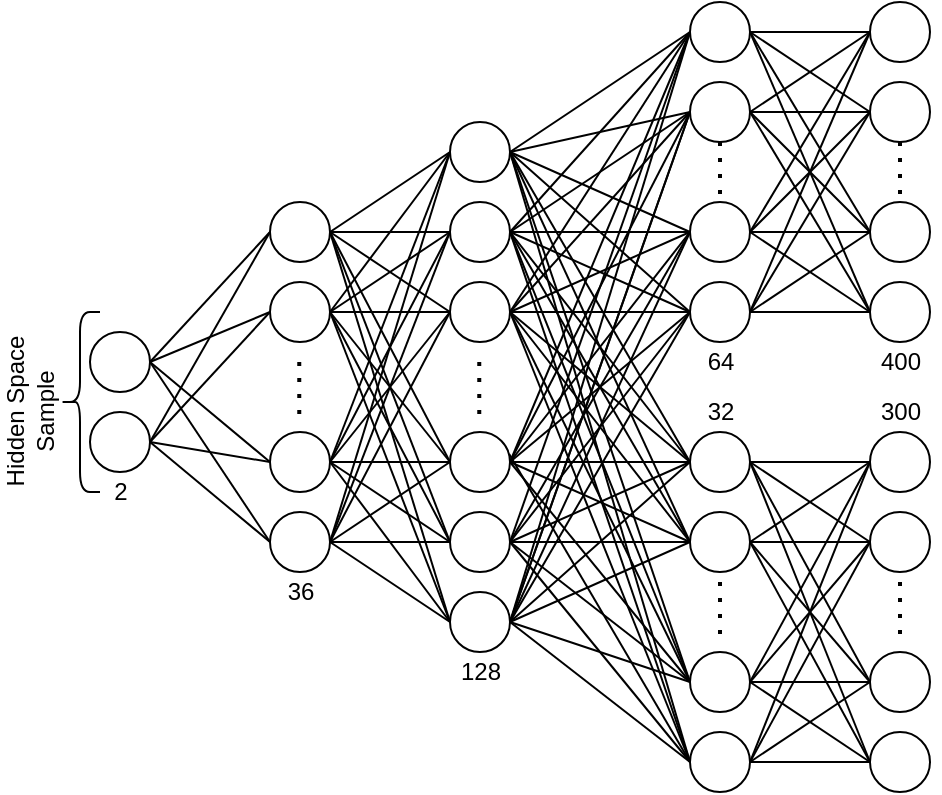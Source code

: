 <mxfile version="17.4.6" type="device"><diagram id="IT5cxqpzOePFAuqnnDEL" name="Page-1"><mxGraphModel dx="903" dy="466" grid="1" gridSize="10" guides="1" tooltips="1" connect="1" arrows="1" fold="1" page="1" pageScale="1" pageWidth="850" pageHeight="1100" math="0" shadow="0"><root><mxCell id="0"/><mxCell id="1" parent="0"/><mxCell id="Af3gQyIuEF3kAwxrog7w-8" value="" style="group;rotation=-180;" parent="1" vertex="1" connectable="0"><mxGeometry x="330" y="140" width="30" height="110" as="geometry"/></mxCell><mxCell id="Af3gQyIuEF3kAwxrog7w-4" value="" style="ellipse;whiteSpace=wrap;html=1;aspect=fixed;rotation=-180;" parent="Af3gQyIuEF3kAwxrog7w-8" vertex="1"><mxGeometry y="80" width="30" height="30" as="geometry"/></mxCell><mxCell id="Af3gQyIuEF3kAwxrog7w-5" value="" style="ellipse;whiteSpace=wrap;html=1;aspect=fixed;rotation=-180;" parent="Af3gQyIuEF3kAwxrog7w-8" vertex="1"><mxGeometry y="40" width="30" height="30" as="geometry"/></mxCell><mxCell id="Af3gQyIuEF3kAwxrog7w-6" value="" style="ellipse;whiteSpace=wrap;html=1;aspect=fixed;rotation=-180;" parent="Af3gQyIuEF3kAwxrog7w-8" vertex="1"><mxGeometry width="30" height="30" as="geometry"/></mxCell><mxCell id="Af3gQyIuEF3kAwxrog7w-9" value="" style="group;rotation=-180;" parent="1" vertex="1" connectable="0"><mxGeometry x="330" y="295" width="30" height="110" as="geometry"/></mxCell><mxCell id="Af3gQyIuEF3kAwxrog7w-1" value="" style="ellipse;whiteSpace=wrap;html=1;aspect=fixed;rotation=-180;" parent="Af3gQyIuEF3kAwxrog7w-9" vertex="1"><mxGeometry y="80" width="30" height="30" as="geometry"/></mxCell><mxCell id="Af3gQyIuEF3kAwxrog7w-2" value="" style="ellipse;whiteSpace=wrap;html=1;aspect=fixed;rotation=-180;" parent="Af3gQyIuEF3kAwxrog7w-9" vertex="1"><mxGeometry y="40" width="30" height="30" as="geometry"/></mxCell><mxCell id="Af3gQyIuEF3kAwxrog7w-3" value="" style="ellipse;whiteSpace=wrap;html=1;aspect=fixed;rotation=-180;" parent="Af3gQyIuEF3kAwxrog7w-9" vertex="1"><mxGeometry width="30" height="30" as="geometry"/></mxCell><mxCell id="Af3gQyIuEF3kAwxrog7w-10" value="" style="endArrow=none;dashed=1;html=1;dashPattern=1 3;strokeWidth=2;rounded=0;" parent="1" edge="1"><mxGeometry width="50" height="50" relative="1" as="geometry"><mxPoint x="344.63" y="260" as="sourcePoint"/><mxPoint x="344.63" y="290" as="targetPoint"/></mxGeometry></mxCell><mxCell id="Af3gQyIuEF3kAwxrog7w-144" style="edgeStyle=none;orthogonalLoop=1;jettySize=auto;html=1;exitX=1;exitY=0.5;exitDx=0;exitDy=0;entryX=0;entryY=0.5;entryDx=0;entryDy=0;endArrow=none;endFill=0;strokeColor=default;" parent="1" source="Af3gQyIuEF3kAwxrog7w-31" target="Af3gQyIuEF3kAwxrog7w-4" edge="1"><mxGeometry relative="1" as="geometry"/></mxCell><mxCell id="Af3gQyIuEF3kAwxrog7w-156" style="edgeStyle=none;orthogonalLoop=1;jettySize=auto;html=1;exitX=1;exitY=0.5;exitDx=0;exitDy=0;entryX=0;entryY=0.5;entryDx=0;entryDy=0;endArrow=none;endFill=0;strokeColor=default;" parent="1" source="Af3gQyIuEF3kAwxrog7w-31" target="Af3gQyIuEF3kAwxrog7w-5" edge="1"><mxGeometry relative="1" as="geometry"/></mxCell><mxCell id="Af3gQyIuEF3kAwxrog7w-157" style="edgeStyle=none;orthogonalLoop=1;jettySize=auto;html=1;exitX=1;exitY=0.5;exitDx=0;exitDy=0;entryX=0;entryY=0.5;entryDx=0;entryDy=0;endArrow=none;endFill=0;strokeColor=default;" parent="1" source="Af3gQyIuEF3kAwxrog7w-31" target="Af3gQyIuEF3kAwxrog7w-6" edge="1"><mxGeometry relative="1" as="geometry"/></mxCell><mxCell id="Af3gQyIuEF3kAwxrog7w-158" style="edgeStyle=none;orthogonalLoop=1;jettySize=auto;html=1;exitX=1;exitY=0.5;exitDx=0;exitDy=0;entryX=0;entryY=0.5;entryDx=0;entryDy=0;endArrow=none;endFill=0;strokeColor=default;" parent="1" source="Af3gQyIuEF3kAwxrog7w-31" target="Af3gQyIuEF3kAwxrog7w-3" edge="1"><mxGeometry relative="1" as="geometry"/></mxCell><mxCell id="Af3gQyIuEF3kAwxrog7w-159" style="edgeStyle=none;orthogonalLoop=1;jettySize=auto;html=1;exitX=1;exitY=0.5;exitDx=0;exitDy=0;entryX=0;entryY=0.5;entryDx=0;entryDy=0;endArrow=none;endFill=0;strokeColor=default;" parent="1" source="Af3gQyIuEF3kAwxrog7w-31" target="Af3gQyIuEF3kAwxrog7w-2" edge="1"><mxGeometry relative="1" as="geometry"/></mxCell><mxCell id="Af3gQyIuEF3kAwxrog7w-160" style="edgeStyle=none;orthogonalLoop=1;jettySize=auto;html=1;exitX=1;exitY=0.5;exitDx=0;exitDy=0;entryX=0;entryY=0.5;entryDx=0;entryDy=0;endArrow=none;endFill=0;strokeColor=default;" parent="1" source="Af3gQyIuEF3kAwxrog7w-31" target="Af3gQyIuEF3kAwxrog7w-1" edge="1"><mxGeometry relative="1" as="geometry"/></mxCell><mxCell id="Af3gQyIuEF3kAwxrog7w-31" value="" style="ellipse;whiteSpace=wrap;html=1;aspect=fixed;rotation=-180;" parent="1" vertex="1"><mxGeometry x="450" y="335" width="30" height="30" as="geometry"/></mxCell><mxCell id="Af3gQyIuEF3kAwxrog7w-136" style="edgeStyle=none;orthogonalLoop=1;jettySize=auto;html=1;exitX=1;exitY=0.5;exitDx=0;exitDy=0;entryX=0;entryY=0.5;entryDx=0;entryDy=0;endArrow=none;endFill=0;strokeColor=default;" parent="1" source="Af3gQyIuEF3kAwxrog7w-32" target="Af3gQyIuEF3kAwxrog7w-6" edge="1"><mxGeometry relative="1" as="geometry"/></mxCell><mxCell id="Af3gQyIuEF3kAwxrog7w-137" style="edgeStyle=none;orthogonalLoop=1;jettySize=auto;html=1;exitX=1;exitY=0.5;exitDx=0;exitDy=0;entryX=0;entryY=0.5;entryDx=0;entryDy=0;endArrow=none;endFill=0;strokeColor=default;" parent="1" source="Af3gQyIuEF3kAwxrog7w-32" target="Af3gQyIuEF3kAwxrog7w-5" edge="1"><mxGeometry relative="1" as="geometry"/></mxCell><mxCell id="Af3gQyIuEF3kAwxrog7w-138" style="edgeStyle=none;orthogonalLoop=1;jettySize=auto;html=1;exitX=1;exitY=0.5;exitDx=0;exitDy=0;entryX=0;entryY=0.5;entryDx=0;entryDy=0;endArrow=none;endFill=0;strokeColor=default;" parent="1" source="Af3gQyIuEF3kAwxrog7w-32" target="Af3gQyIuEF3kAwxrog7w-4" edge="1"><mxGeometry relative="1" as="geometry"/></mxCell><mxCell id="Af3gQyIuEF3kAwxrog7w-139" style="edgeStyle=none;orthogonalLoop=1;jettySize=auto;html=1;exitX=1;exitY=0.5;exitDx=0;exitDy=0;entryX=0;entryY=0.5;entryDx=0;entryDy=0;endArrow=none;endFill=0;strokeColor=default;" parent="1" source="Af3gQyIuEF3kAwxrog7w-32" target="Af3gQyIuEF3kAwxrog7w-3" edge="1"><mxGeometry relative="1" as="geometry"/></mxCell><mxCell id="Af3gQyIuEF3kAwxrog7w-140" style="edgeStyle=none;orthogonalLoop=1;jettySize=auto;html=1;exitX=1;exitY=0.5;exitDx=0;exitDy=0;entryX=0;entryY=0.5;entryDx=0;entryDy=0;endArrow=none;endFill=0;strokeColor=default;" parent="1" source="Af3gQyIuEF3kAwxrog7w-32" target="Af3gQyIuEF3kAwxrog7w-2" edge="1"><mxGeometry relative="1" as="geometry"/></mxCell><mxCell id="Af3gQyIuEF3kAwxrog7w-141" style="edgeStyle=none;orthogonalLoop=1;jettySize=auto;html=1;exitX=1;exitY=0.5;exitDx=0;exitDy=0;entryX=0;entryY=0.5;entryDx=0;entryDy=0;endArrow=none;endFill=0;strokeColor=default;" parent="1" source="Af3gQyIuEF3kAwxrog7w-32" target="Af3gQyIuEF3kAwxrog7w-1" edge="1"><mxGeometry relative="1" as="geometry"/></mxCell><mxCell id="Af3gQyIuEF3kAwxrog7w-32" value="" style="ellipse;whiteSpace=wrap;html=1;aspect=fixed;rotation=-180;" parent="1" vertex="1"><mxGeometry x="450" y="295" width="30" height="30" as="geometry"/></mxCell><mxCell id="Af3gQyIuEF3kAwxrog7w-142" style="edgeStyle=none;orthogonalLoop=1;jettySize=auto;html=1;exitX=1;exitY=0.5;exitDx=0;exitDy=0;entryX=0;entryY=0.5;entryDx=0;entryDy=0;endArrow=none;endFill=0;strokeColor=default;" parent="1" source="Af3gQyIuEF3kAwxrog7w-33" target="Af3gQyIuEF3kAwxrog7w-6" edge="1"><mxGeometry relative="1" as="geometry"/></mxCell><mxCell id="Af3gQyIuEF3kAwxrog7w-145" style="edgeStyle=none;orthogonalLoop=1;jettySize=auto;html=1;exitX=1;exitY=0.5;exitDx=0;exitDy=0;endArrow=none;endFill=0;strokeColor=default;entryX=0.014;entryY=0.633;entryDx=0;entryDy=0;entryPerimeter=0;" parent="1" source="Af3gQyIuEF3kAwxrog7w-33" target="Af3gQyIuEF3kAwxrog7w-3" edge="1"><mxGeometry relative="1" as="geometry"><mxPoint x="400" y="330" as="targetPoint"/></mxGeometry></mxCell><mxCell id="Af3gQyIuEF3kAwxrog7w-146" style="edgeStyle=none;orthogonalLoop=1;jettySize=auto;html=1;exitX=1;exitY=0.5;exitDx=0;exitDy=0;entryX=0;entryY=0.5;entryDx=0;entryDy=0;endArrow=none;endFill=0;strokeColor=default;" parent="1" source="Af3gQyIuEF3kAwxrog7w-33" target="Af3gQyIuEF3kAwxrog7w-2" edge="1"><mxGeometry relative="1" as="geometry"/></mxCell><mxCell id="Af3gQyIuEF3kAwxrog7w-147" style="edgeStyle=none;orthogonalLoop=1;jettySize=auto;html=1;exitX=1;exitY=0.5;exitDx=0;exitDy=0;entryX=0;entryY=0.5;entryDx=0;entryDy=0;endArrow=none;endFill=0;strokeColor=default;" parent="1" source="Af3gQyIuEF3kAwxrog7w-33" target="Af3gQyIuEF3kAwxrog7w-1" edge="1"><mxGeometry relative="1" as="geometry"/></mxCell><mxCell id="Af3gQyIuEF3kAwxrog7w-148" style="edgeStyle=none;orthogonalLoop=1;jettySize=auto;html=1;exitX=1;exitY=0.5;exitDx=0;exitDy=0;entryX=0;entryY=0.5;entryDx=0;entryDy=0;endArrow=none;endFill=0;strokeColor=default;" parent="1" source="Af3gQyIuEF3kAwxrog7w-33" target="Af3gQyIuEF3kAwxrog7w-4" edge="1"><mxGeometry relative="1" as="geometry"/></mxCell><mxCell id="Af3gQyIuEF3kAwxrog7w-149" style="edgeStyle=none;orthogonalLoop=1;jettySize=auto;html=1;exitX=1;exitY=0.5;exitDx=0;exitDy=0;entryX=0;entryY=0.5;entryDx=0;entryDy=0;endArrow=none;endFill=0;strokeColor=default;" parent="1" source="Af3gQyIuEF3kAwxrog7w-33" target="Af3gQyIuEF3kAwxrog7w-5" edge="1"><mxGeometry relative="1" as="geometry"/></mxCell><mxCell id="Af3gQyIuEF3kAwxrog7w-33" value="" style="ellipse;whiteSpace=wrap;html=1;aspect=fixed;rotation=-180;" parent="1" vertex="1"><mxGeometry x="450" y="445" width="30" height="30" as="geometry"/></mxCell><mxCell id="Af3gQyIuEF3kAwxrog7w-143" style="edgeStyle=none;orthogonalLoop=1;jettySize=auto;html=1;exitX=1;exitY=0.5;exitDx=0;exitDy=0;entryX=0;entryY=0.5;entryDx=0;entryDy=0;endArrow=none;endFill=0;strokeColor=default;" parent="1" source="Af3gQyIuEF3kAwxrog7w-34" target="Af3gQyIuEF3kAwxrog7w-5" edge="1"><mxGeometry relative="1" as="geometry"/></mxCell><mxCell id="Af3gQyIuEF3kAwxrog7w-150" style="edgeStyle=none;orthogonalLoop=1;jettySize=auto;html=1;exitX=1;exitY=0.5;exitDx=0;exitDy=0;entryX=0;entryY=0.5;entryDx=0;entryDy=0;endArrow=none;endFill=0;strokeColor=default;" parent="1" source="Af3gQyIuEF3kAwxrog7w-34" target="Af3gQyIuEF3kAwxrog7w-6" edge="1"><mxGeometry relative="1" as="geometry"/></mxCell><mxCell id="Af3gQyIuEF3kAwxrog7w-152" style="edgeStyle=none;orthogonalLoop=1;jettySize=auto;html=1;exitX=1;exitY=0.5;exitDx=0;exitDy=0;entryX=0;entryY=0.5;entryDx=0;entryDy=0;endArrow=none;endFill=0;strokeColor=default;" parent="1" source="Af3gQyIuEF3kAwxrog7w-34" target="Af3gQyIuEF3kAwxrog7w-4" edge="1"><mxGeometry relative="1" as="geometry"/></mxCell><mxCell id="Af3gQyIuEF3kAwxrog7w-153" style="edgeStyle=none;orthogonalLoop=1;jettySize=auto;html=1;exitX=1;exitY=0.5;exitDx=0;exitDy=0;entryX=0;entryY=0.5;entryDx=0;entryDy=0;endArrow=none;endFill=0;strokeColor=default;" parent="1" source="Af3gQyIuEF3kAwxrog7w-34" target="Af3gQyIuEF3kAwxrog7w-1" edge="1"><mxGeometry relative="1" as="geometry"/></mxCell><mxCell id="Af3gQyIuEF3kAwxrog7w-154" style="edgeStyle=none;orthogonalLoop=1;jettySize=auto;html=1;exitX=1;exitY=0.5;exitDx=0;exitDy=0;entryX=0;entryY=0.5;entryDx=0;entryDy=0;endArrow=none;endFill=0;strokeColor=default;" parent="1" source="Af3gQyIuEF3kAwxrog7w-34" target="Af3gQyIuEF3kAwxrog7w-2" edge="1"><mxGeometry relative="1" as="geometry"/></mxCell><mxCell id="Af3gQyIuEF3kAwxrog7w-155" style="edgeStyle=none;orthogonalLoop=1;jettySize=auto;html=1;exitX=1;exitY=0.5;exitDx=0;exitDy=0;entryX=0;entryY=0.5;entryDx=0;entryDy=0;endArrow=none;endFill=0;strokeColor=default;" parent="1" source="Af3gQyIuEF3kAwxrog7w-34" target="Af3gQyIuEF3kAwxrog7w-3" edge="1"><mxGeometry relative="1" as="geometry"/></mxCell><mxCell id="Af3gQyIuEF3kAwxrog7w-34" value="" style="ellipse;whiteSpace=wrap;html=1;aspect=fixed;rotation=-180;" parent="1" vertex="1"><mxGeometry x="450" y="405" width="30" height="30" as="geometry"/></mxCell><mxCell id="Af3gQyIuEF3kAwxrog7w-72" style="edgeStyle=none;orthogonalLoop=1;jettySize=auto;html=1;exitX=1;exitY=0.5;exitDx=0;exitDy=0;entryX=0;entryY=0.5;entryDx=0;entryDy=0;endArrow=none;endFill=0;strokeColor=default;" parent="1" source="Af3gQyIuEF3kAwxrog7w-41" target="Af3gQyIuEF3kAwxrog7w-33" edge="1"><mxGeometry relative="1" as="geometry"/></mxCell><mxCell id="Af3gQyIuEF3kAwxrog7w-73" style="edgeStyle=none;orthogonalLoop=1;jettySize=auto;html=1;exitX=1;exitY=0.5;exitDx=0;exitDy=0;entryX=0;entryY=0.5;entryDx=0;entryDy=0;endArrow=none;endFill=0;strokeColor=default;" parent="1" source="Af3gQyIuEF3kAwxrog7w-41" target="Af3gQyIuEF3kAwxrog7w-34" edge="1"><mxGeometry relative="1" as="geometry"/></mxCell><mxCell id="Af3gQyIuEF3kAwxrog7w-74" style="edgeStyle=none;orthogonalLoop=1;jettySize=auto;html=1;exitX=1;exitY=0.5;exitDx=0;exitDy=0;entryX=0;entryY=0.5;entryDx=0;entryDy=0;endArrow=none;endFill=0;strokeColor=default;" parent="1" source="Af3gQyIuEF3kAwxrog7w-41" target="Af3gQyIuEF3kAwxrog7w-31" edge="1"><mxGeometry relative="1" as="geometry"/></mxCell><mxCell id="Af3gQyIuEF3kAwxrog7w-76" style="edgeStyle=none;orthogonalLoop=1;jettySize=auto;html=1;exitX=1;exitY=0.5;exitDx=0;exitDy=0;entryX=0;entryY=0.5;entryDx=0;entryDy=0;endArrow=none;endFill=0;strokeColor=default;" parent="1" source="Af3gQyIuEF3kAwxrog7w-41" target="Af3gQyIuEF3kAwxrog7w-32" edge="1"><mxGeometry relative="1" as="geometry"/></mxCell><mxCell id="Af3gQyIuEF3kAwxrog7w-41" value="" style="ellipse;whiteSpace=wrap;html=1;aspect=fixed;rotation=-180;" parent="1" vertex="1"><mxGeometry x="540" y="335" width="30" height="30" as="geometry"/></mxCell><mxCell id="Af3gQyIuEF3kAwxrog7w-77" style="edgeStyle=none;orthogonalLoop=1;jettySize=auto;html=1;exitX=1;exitY=0.5;exitDx=0;exitDy=0;endArrow=none;endFill=0;strokeColor=default;" parent="1" source="Af3gQyIuEF3kAwxrog7w-42" target="Af3gQyIuEF3kAwxrog7w-32" edge="1"><mxGeometry relative="1" as="geometry"/></mxCell><mxCell id="Af3gQyIuEF3kAwxrog7w-78" style="edgeStyle=none;orthogonalLoop=1;jettySize=auto;html=1;exitX=1;exitY=0.5;exitDx=0;exitDy=0;entryX=0;entryY=0.5;entryDx=0;entryDy=0;endArrow=none;endFill=0;strokeColor=default;" parent="1" source="Af3gQyIuEF3kAwxrog7w-42" target="Af3gQyIuEF3kAwxrog7w-31" edge="1"><mxGeometry relative="1" as="geometry"/></mxCell><mxCell id="Af3gQyIuEF3kAwxrog7w-79" style="edgeStyle=none;orthogonalLoop=1;jettySize=auto;html=1;exitX=1;exitY=0.5;exitDx=0;exitDy=0;entryX=0;entryY=0.5;entryDx=0;entryDy=0;endArrow=none;endFill=0;strokeColor=default;" parent="1" source="Af3gQyIuEF3kAwxrog7w-42" target="Af3gQyIuEF3kAwxrog7w-34" edge="1"><mxGeometry relative="1" as="geometry"/></mxCell><mxCell id="Af3gQyIuEF3kAwxrog7w-80" style="edgeStyle=none;orthogonalLoop=1;jettySize=auto;html=1;exitX=1;exitY=0.5;exitDx=0;exitDy=0;entryX=0;entryY=0.5;entryDx=0;entryDy=0;endArrow=none;endFill=0;strokeColor=default;" parent="1" source="Af3gQyIuEF3kAwxrog7w-42" target="Af3gQyIuEF3kAwxrog7w-33" edge="1"><mxGeometry relative="1" as="geometry"/></mxCell><mxCell id="Af3gQyIuEF3kAwxrog7w-42" value="" style="ellipse;whiteSpace=wrap;html=1;aspect=fixed;rotation=-180;" parent="1" vertex="1"><mxGeometry x="540" y="295" width="30" height="30" as="geometry"/></mxCell><mxCell id="Af3gQyIuEF3kAwxrog7w-43" value="" style="ellipse;whiteSpace=wrap;html=1;aspect=fixed;rotation=-180;" parent="1" vertex="1"><mxGeometry x="540" y="445" width="30" height="30" as="geometry"/></mxCell><mxCell id="Af3gQyIuEF3kAwxrog7w-68" style="orthogonalLoop=1;jettySize=auto;html=1;exitX=1;exitY=0.5;exitDx=0;exitDy=0;entryX=0;entryY=0.5;entryDx=0;entryDy=0;strokeColor=default;endArrow=none;endFill=0;" parent="1" source="Af3gQyIuEF3kAwxrog7w-44" target="Af3gQyIuEF3kAwxrog7w-31" edge="1"><mxGeometry relative="1" as="geometry"/></mxCell><mxCell id="Af3gQyIuEF3kAwxrog7w-69" style="edgeStyle=none;orthogonalLoop=1;jettySize=auto;html=1;exitX=1;exitY=0.5;exitDx=0;exitDy=0;entryX=0;entryY=0.5;entryDx=0;entryDy=0;endArrow=none;endFill=0;strokeColor=default;" parent="1" source="Af3gQyIuEF3kAwxrog7w-44" target="Af3gQyIuEF3kAwxrog7w-33" edge="1"><mxGeometry relative="1" as="geometry"/></mxCell><mxCell id="Af3gQyIuEF3kAwxrog7w-70" style="edgeStyle=none;orthogonalLoop=1;jettySize=auto;html=1;exitX=1;exitY=0.5;exitDx=0;exitDy=0;entryX=0;entryY=0.5;entryDx=0;entryDy=0;endArrow=none;endFill=0;strokeColor=default;" parent="1" source="Af3gQyIuEF3kAwxrog7w-44" target="Af3gQyIuEF3kAwxrog7w-34" edge="1"><mxGeometry relative="1" as="geometry"/></mxCell><mxCell id="Af3gQyIuEF3kAwxrog7w-71" style="edgeStyle=none;orthogonalLoop=1;jettySize=auto;html=1;exitX=1;exitY=0.5;exitDx=0;exitDy=0;entryX=0;entryY=0.5;entryDx=0;entryDy=0;endArrow=none;endFill=0;strokeColor=default;" parent="1" source="Af3gQyIuEF3kAwxrog7w-44" target="Af3gQyIuEF3kAwxrog7w-32" edge="1"><mxGeometry relative="1" as="geometry"/></mxCell><mxCell id="Af3gQyIuEF3kAwxrog7w-44" value="" style="ellipse;whiteSpace=wrap;html=1;aspect=fixed;rotation=-180;" parent="1" vertex="1"><mxGeometry x="540" y="405" width="30" height="30" as="geometry"/></mxCell><mxCell id="Af3gQyIuEF3kAwxrog7w-45" value="" style="endArrow=none;dashed=1;html=1;dashPattern=1 3;strokeWidth=2;rounded=0;" parent="1" edge="1"><mxGeometry width="50" height="50" relative="1" as="geometry"><mxPoint x="465" y="370" as="sourcePoint"/><mxPoint x="465" y="400" as="targetPoint"/></mxGeometry></mxCell><mxCell id="Af3gQyIuEF3kAwxrog7w-51" value="" style="ellipse;whiteSpace=wrap;html=1;aspect=fixed;rotation=-180;" parent="1" vertex="1"><mxGeometry x="240" y="220" width="30" height="30" as="geometry"/></mxCell><mxCell id="Af3gQyIuEF3kAwxrog7w-52" value="" style="ellipse;whiteSpace=wrap;html=1;aspect=fixed;rotation=-180;" parent="1" vertex="1"><mxGeometry x="240" y="180" width="30" height="30" as="geometry"/></mxCell><mxCell id="Af3gQyIuEF3kAwxrog7w-53" value="" style="ellipse;whiteSpace=wrap;html=1;aspect=fixed;rotation=-180;" parent="1" vertex="1"><mxGeometry x="240" y="335" width="30" height="30" as="geometry"/></mxCell><mxCell id="Af3gQyIuEF3kAwxrog7w-54" value="" style="ellipse;whiteSpace=wrap;html=1;aspect=fixed;rotation=-180;" parent="1" vertex="1"><mxGeometry x="240" y="295" width="30" height="30" as="geometry"/></mxCell><mxCell id="Af3gQyIuEF3kAwxrog7w-55" value="" style="endArrow=none;dashed=1;html=1;dashPattern=1 3;strokeWidth=2;rounded=0;" parent="1" edge="1"><mxGeometry width="50" height="50" relative="1" as="geometry"><mxPoint x="254.63" y="260" as="sourcePoint"/><mxPoint x="254.63" y="290" as="targetPoint"/></mxGeometry></mxCell><mxCell id="Af3gQyIuEF3kAwxrog7w-62" value="" style="endArrow=none;html=1;rounded=0;exitX=1;exitY=0.5;exitDx=0;exitDy=0;entryX=0;entryY=0.5;entryDx=0;entryDy=0;" parent="1" source="Af3gQyIuEF3kAwxrog7w-43" target="Af3gQyIuEF3kAwxrog7w-33" edge="1"><mxGeometry width="50" height="50" relative="1" as="geometry"><mxPoint x="370" y="275" as="sourcePoint"/><mxPoint x="320" y="325" as="targetPoint"/></mxGeometry></mxCell><mxCell id="Af3gQyIuEF3kAwxrog7w-64" value="" style="endArrow=none;html=1;rounded=0;exitX=1;exitY=0.5;exitDx=0;exitDy=0;entryX=0;entryY=0.5;entryDx=0;entryDy=0;" parent="1" source="Af3gQyIuEF3kAwxrog7w-43" target="Af3gQyIuEF3kAwxrog7w-34" edge="1"><mxGeometry width="50" height="50" relative="1" as="geometry"><mxPoint x="370" y="275" as="sourcePoint"/><mxPoint x="320" y="325" as="targetPoint"/></mxGeometry></mxCell><mxCell id="Af3gQyIuEF3kAwxrog7w-65" value="" style="endArrow=none;html=1;rounded=0;exitX=1;exitY=0.5;exitDx=0;exitDy=0;entryX=0;entryY=0.5;entryDx=0;entryDy=0;" parent="1" source="Af3gQyIuEF3kAwxrog7w-43" target="Af3gQyIuEF3kAwxrog7w-31" edge="1"><mxGeometry width="50" height="50" relative="1" as="geometry"><mxPoint x="540" y="525" as="sourcePoint"/><mxPoint x="480" y="485" as="targetPoint"/></mxGeometry></mxCell><mxCell id="Af3gQyIuEF3kAwxrog7w-66" value="" style="endArrow=none;html=1;rounded=0;exitX=1;exitY=0.5;exitDx=0;exitDy=0;entryX=0;entryY=0.5;entryDx=0;entryDy=0;" parent="1" source="Af3gQyIuEF3kAwxrog7w-43" target="Af3gQyIuEF3kAwxrog7w-32" edge="1"><mxGeometry width="50" height="50" relative="1" as="geometry"><mxPoint x="540" y="525" as="sourcePoint"/><mxPoint x="480" y="365" as="targetPoint"/></mxGeometry></mxCell><mxCell id="Af3gQyIuEF3kAwxrog7w-117" style="edgeStyle=none;orthogonalLoop=1;jettySize=auto;html=1;exitX=1;exitY=0.5;exitDx=0;exitDy=0;entryX=0;entryY=0.5;entryDx=0;entryDy=0;endArrow=none;endFill=0;strokeColor=default;" parent="1" source="Af3gQyIuEF3kAwxrog7w-81" target="Af3gQyIuEF3kAwxrog7w-6" edge="1"><mxGeometry relative="1" as="geometry"/></mxCell><mxCell id="Af3gQyIuEF3kAwxrog7w-118" style="edgeStyle=none;orthogonalLoop=1;jettySize=auto;html=1;exitX=1;exitY=0.5;exitDx=0;exitDy=0;entryX=0;entryY=0.5;entryDx=0;entryDy=0;endArrow=none;endFill=0;strokeColor=default;" parent="1" source="Af3gQyIuEF3kAwxrog7w-81" target="Af3gQyIuEF3kAwxrog7w-5" edge="1"><mxGeometry relative="1" as="geometry"/></mxCell><mxCell id="Af3gQyIuEF3kAwxrog7w-119" style="edgeStyle=none;orthogonalLoop=1;jettySize=auto;html=1;exitX=1;exitY=0.5;exitDx=0;exitDy=0;entryX=0;entryY=0.5;entryDx=0;entryDy=0;endArrow=none;endFill=0;strokeColor=default;" parent="1" source="Af3gQyIuEF3kAwxrog7w-81" target="Af3gQyIuEF3kAwxrog7w-4" edge="1"><mxGeometry relative="1" as="geometry"/></mxCell><mxCell id="Af3gQyIuEF3kAwxrog7w-120" style="edgeStyle=none;orthogonalLoop=1;jettySize=auto;html=1;exitX=1;exitY=0.5;exitDx=0;exitDy=0;entryX=0;entryY=0.5;entryDx=0;entryDy=0;endArrow=none;endFill=0;strokeColor=default;" parent="1" source="Af3gQyIuEF3kAwxrog7w-81" target="Af3gQyIuEF3kAwxrog7w-3" edge="1"><mxGeometry relative="1" as="geometry"/></mxCell><mxCell id="Af3gQyIuEF3kAwxrog7w-121" style="edgeStyle=none;orthogonalLoop=1;jettySize=auto;html=1;exitX=1;exitY=0.5;exitDx=0;exitDy=0;endArrow=none;endFill=0;strokeColor=default;entryX=0;entryY=0.5;entryDx=0;entryDy=0;" parent="1" source="Af3gQyIuEF3kAwxrog7w-81" target="Af3gQyIuEF3kAwxrog7w-1" edge="1"><mxGeometry relative="1" as="geometry"><mxPoint x="390" y="390" as="targetPoint"/></mxGeometry></mxCell><mxCell id="Af3gQyIuEF3kAwxrog7w-122" style="edgeStyle=none;orthogonalLoop=1;jettySize=auto;html=1;exitX=1;exitY=0.5;exitDx=0;exitDy=0;entryX=0;entryY=0.5;entryDx=0;entryDy=0;endArrow=none;endFill=0;strokeColor=default;" parent="1" source="Af3gQyIuEF3kAwxrog7w-81" target="Af3gQyIuEF3kAwxrog7w-1" edge="1"><mxGeometry relative="1" as="geometry"/></mxCell><mxCell id="Af3gQyIuEF3kAwxrog7w-81" value="" style="ellipse;whiteSpace=wrap;html=1;aspect=fixed;rotation=-180;" parent="1" vertex="1"><mxGeometry x="450" y="120" width="30" height="30" as="geometry"/></mxCell><mxCell id="Af3gQyIuEF3kAwxrog7w-109" style="edgeStyle=none;orthogonalLoop=1;jettySize=auto;html=1;exitX=1;exitY=0.5;exitDx=0;exitDy=0;entryX=0;entryY=0.5;entryDx=0;entryDy=0;endArrow=none;endFill=0;strokeColor=default;" parent="1" source="Af3gQyIuEF3kAwxrog7w-82" target="Af3gQyIuEF3kAwxrog7w-6" edge="1"><mxGeometry relative="1" as="geometry"/></mxCell><mxCell id="Af3gQyIuEF3kAwxrog7w-111" style="edgeStyle=none;orthogonalLoop=1;jettySize=auto;html=1;exitX=1;exitY=0.5;exitDx=0;exitDy=0;entryX=0;entryY=0.5;entryDx=0;entryDy=0;endArrow=none;endFill=0;strokeColor=default;" parent="1" source="Af3gQyIuEF3kAwxrog7w-82" target="Af3gQyIuEF3kAwxrog7w-5" edge="1"><mxGeometry relative="1" as="geometry"/></mxCell><mxCell id="Af3gQyIuEF3kAwxrog7w-112" style="edgeStyle=none;orthogonalLoop=1;jettySize=auto;html=1;exitX=1;exitY=0.5;exitDx=0;exitDy=0;entryX=0;entryY=0.5;entryDx=0;entryDy=0;endArrow=none;endFill=0;strokeColor=default;" parent="1" source="Af3gQyIuEF3kAwxrog7w-82" target="Af3gQyIuEF3kAwxrog7w-4" edge="1"><mxGeometry relative="1" as="geometry"/></mxCell><mxCell id="Af3gQyIuEF3kAwxrog7w-113" style="edgeStyle=none;orthogonalLoop=1;jettySize=auto;html=1;exitX=1;exitY=0.5;exitDx=0;exitDy=0;entryX=0;entryY=0.5;entryDx=0;entryDy=0;endArrow=none;endFill=0;strokeColor=default;" parent="1" source="Af3gQyIuEF3kAwxrog7w-82" target="Af3gQyIuEF3kAwxrog7w-3" edge="1"><mxGeometry relative="1" as="geometry"/></mxCell><mxCell id="Af3gQyIuEF3kAwxrog7w-114" style="edgeStyle=none;orthogonalLoop=1;jettySize=auto;html=1;exitX=1;exitY=0.5;exitDx=0;exitDy=0;entryX=0;entryY=0.5;entryDx=0;entryDy=0;endArrow=none;endFill=0;strokeColor=default;" parent="1" source="Af3gQyIuEF3kAwxrog7w-82" target="Af3gQyIuEF3kAwxrog7w-2" edge="1"><mxGeometry relative="1" as="geometry"/></mxCell><mxCell id="Af3gQyIuEF3kAwxrog7w-115" style="edgeStyle=none;orthogonalLoop=1;jettySize=auto;html=1;exitX=1;exitY=0.5;exitDx=0;exitDy=0;entryX=0;entryY=0.5;entryDx=0;entryDy=0;endArrow=none;endFill=0;strokeColor=default;" parent="1" source="Af3gQyIuEF3kAwxrog7w-82" target="Af3gQyIuEF3kAwxrog7w-1" edge="1"><mxGeometry relative="1" as="geometry"/></mxCell><mxCell id="Af3gQyIuEF3kAwxrog7w-82" value="" style="ellipse;whiteSpace=wrap;html=1;aspect=fixed;rotation=-180;" parent="1" vertex="1"><mxGeometry x="450" y="80" width="30" height="30" as="geometry"/></mxCell><mxCell id="Af3gQyIuEF3kAwxrog7w-129" style="edgeStyle=none;orthogonalLoop=1;jettySize=auto;html=1;exitX=1;exitY=0.5;exitDx=0;exitDy=0;entryX=0;entryY=0.5;entryDx=0;entryDy=0;endArrow=none;endFill=0;strokeColor=default;" parent="1" source="Af3gQyIuEF3kAwxrog7w-83" target="Af3gQyIuEF3kAwxrog7w-6" edge="1"><mxGeometry relative="1" as="geometry"/></mxCell><mxCell id="Af3gQyIuEF3kAwxrog7w-130" style="edgeStyle=none;orthogonalLoop=1;jettySize=auto;html=1;exitX=1;exitY=0.5;exitDx=0;exitDy=0;entryX=0;entryY=0.5;entryDx=0;entryDy=0;endArrow=none;endFill=0;strokeColor=default;" parent="1" source="Af3gQyIuEF3kAwxrog7w-83" target="Af3gQyIuEF3kAwxrog7w-5" edge="1"><mxGeometry relative="1" as="geometry"/></mxCell><mxCell id="Af3gQyIuEF3kAwxrog7w-131" style="edgeStyle=none;orthogonalLoop=1;jettySize=auto;html=1;exitX=1;exitY=0.5;exitDx=0;exitDy=0;endArrow=none;endFill=0;strokeColor=default;entryX=0;entryY=0.5;entryDx=0;entryDy=0;" parent="1" source="Af3gQyIuEF3kAwxrog7w-83" target="Af3gQyIuEF3kAwxrog7w-4" edge="1"><mxGeometry relative="1" as="geometry"><mxPoint x="440" y="280" as="targetPoint"/></mxGeometry></mxCell><mxCell id="Af3gQyIuEF3kAwxrog7w-132" style="edgeStyle=none;orthogonalLoop=1;jettySize=auto;html=1;exitX=1;exitY=0.5;exitDx=0;exitDy=0;entryX=0;entryY=0.5;entryDx=0;entryDy=0;endArrow=none;endFill=0;strokeColor=default;" parent="1" source="Af3gQyIuEF3kAwxrog7w-83" target="Af3gQyIuEF3kAwxrog7w-3" edge="1"><mxGeometry relative="1" as="geometry"/></mxCell><mxCell id="Af3gQyIuEF3kAwxrog7w-133" style="edgeStyle=none;orthogonalLoop=1;jettySize=auto;html=1;exitX=1;exitY=0.5;exitDx=0;exitDy=0;entryX=0;entryY=0.5;entryDx=0;entryDy=0;endArrow=none;endFill=0;strokeColor=default;" parent="1" source="Af3gQyIuEF3kAwxrog7w-83" target="Af3gQyIuEF3kAwxrog7w-2" edge="1"><mxGeometry relative="1" as="geometry"/></mxCell><mxCell id="Af3gQyIuEF3kAwxrog7w-134" style="edgeStyle=none;orthogonalLoop=1;jettySize=auto;html=1;exitX=1;exitY=0.5;exitDx=0;exitDy=0;entryX=0;entryY=0.5;entryDx=0;entryDy=0;endArrow=none;endFill=0;strokeColor=default;" parent="1" source="Af3gQyIuEF3kAwxrog7w-83" target="Af3gQyIuEF3kAwxrog7w-1" edge="1"><mxGeometry relative="1" as="geometry"/></mxCell><mxCell id="Af3gQyIuEF3kAwxrog7w-83" value="" style="ellipse;whiteSpace=wrap;html=1;aspect=fixed;rotation=-180;" parent="1" vertex="1"><mxGeometry x="450" y="220" width="30" height="30" as="geometry"/></mxCell><mxCell id="Af3gQyIuEF3kAwxrog7w-123" style="edgeStyle=none;orthogonalLoop=1;jettySize=auto;html=1;exitX=1;exitY=0.5;exitDx=0;exitDy=0;entryX=0;entryY=0.5;entryDx=0;entryDy=0;endArrow=none;endFill=0;strokeColor=default;" parent="1" source="Af3gQyIuEF3kAwxrog7w-84" target="Af3gQyIuEF3kAwxrog7w-6" edge="1"><mxGeometry relative="1" as="geometry"/></mxCell><mxCell id="Af3gQyIuEF3kAwxrog7w-124" style="edgeStyle=none;orthogonalLoop=1;jettySize=auto;html=1;exitX=1;exitY=0.5;exitDx=0;exitDy=0;entryX=0;entryY=0.5;entryDx=0;entryDy=0;endArrow=none;endFill=0;strokeColor=default;" parent="1" source="Af3gQyIuEF3kAwxrog7w-84" target="Af3gQyIuEF3kAwxrog7w-5" edge="1"><mxGeometry relative="1" as="geometry"/></mxCell><mxCell id="Af3gQyIuEF3kAwxrog7w-125" style="edgeStyle=none;orthogonalLoop=1;jettySize=auto;html=1;exitX=1;exitY=0.5;exitDx=0;exitDy=0;entryX=0;entryY=0.5;entryDx=0;entryDy=0;endArrow=none;endFill=0;strokeColor=default;" parent="1" source="Af3gQyIuEF3kAwxrog7w-84" target="Af3gQyIuEF3kAwxrog7w-4" edge="1"><mxGeometry relative="1" as="geometry"/></mxCell><mxCell id="Af3gQyIuEF3kAwxrog7w-126" style="edgeStyle=none;orthogonalLoop=1;jettySize=auto;html=1;exitX=1;exitY=0.5;exitDx=0;exitDy=0;entryX=0;entryY=0.5;entryDx=0;entryDy=0;endArrow=none;endFill=0;strokeColor=default;" parent="1" source="Af3gQyIuEF3kAwxrog7w-84" target="Af3gQyIuEF3kAwxrog7w-3" edge="1"><mxGeometry relative="1" as="geometry"/></mxCell><mxCell id="Af3gQyIuEF3kAwxrog7w-127" style="edgeStyle=none;orthogonalLoop=1;jettySize=auto;html=1;exitX=1;exitY=0.5;exitDx=0;exitDy=0;entryX=0;entryY=0.5;entryDx=0;entryDy=0;endArrow=none;endFill=0;strokeColor=default;" parent="1" source="Af3gQyIuEF3kAwxrog7w-84" target="Af3gQyIuEF3kAwxrog7w-2" edge="1"><mxGeometry relative="1" as="geometry"/></mxCell><mxCell id="Af3gQyIuEF3kAwxrog7w-128" style="edgeStyle=none;orthogonalLoop=1;jettySize=auto;html=1;exitX=1;exitY=0.5;exitDx=0;exitDy=0;entryX=0;entryY=0.5;entryDx=0;entryDy=0;endArrow=none;endFill=0;strokeColor=default;" parent="1" source="Af3gQyIuEF3kAwxrog7w-84" target="Af3gQyIuEF3kAwxrog7w-1" edge="1"><mxGeometry relative="1" as="geometry"/></mxCell><mxCell id="Af3gQyIuEF3kAwxrog7w-84" value="" style="ellipse;whiteSpace=wrap;html=1;aspect=fixed;rotation=-180;" parent="1" vertex="1"><mxGeometry x="450" y="180" width="30" height="30" as="geometry"/></mxCell><mxCell id="Af3gQyIuEF3kAwxrog7w-86" style="edgeStyle=none;orthogonalLoop=1;jettySize=auto;html=1;exitX=1;exitY=0.5;exitDx=0;exitDy=0;entryX=0;entryY=0.5;entryDx=0;entryDy=0;endArrow=none;endFill=0;strokeColor=default;" parent="1" source="Af3gQyIuEF3kAwxrog7w-90" target="Af3gQyIuEF3kAwxrog7w-83" edge="1"><mxGeometry relative="1" as="geometry"/></mxCell><mxCell id="Af3gQyIuEF3kAwxrog7w-87" style="edgeStyle=none;orthogonalLoop=1;jettySize=auto;html=1;exitX=1;exitY=0.5;exitDx=0;exitDy=0;entryX=0;entryY=0.5;entryDx=0;entryDy=0;endArrow=none;endFill=0;strokeColor=default;" parent="1" source="Af3gQyIuEF3kAwxrog7w-90" target="Af3gQyIuEF3kAwxrog7w-84" edge="1"><mxGeometry relative="1" as="geometry"/></mxCell><mxCell id="Af3gQyIuEF3kAwxrog7w-88" style="edgeStyle=none;orthogonalLoop=1;jettySize=auto;html=1;exitX=1;exitY=0.5;exitDx=0;exitDy=0;entryX=0;entryY=0.5;entryDx=0;entryDy=0;endArrow=none;endFill=0;strokeColor=default;" parent="1" source="Af3gQyIuEF3kAwxrog7w-90" target="Af3gQyIuEF3kAwxrog7w-81" edge="1"><mxGeometry relative="1" as="geometry"/></mxCell><mxCell id="Af3gQyIuEF3kAwxrog7w-89" style="edgeStyle=none;orthogonalLoop=1;jettySize=auto;html=1;exitX=1;exitY=0.5;exitDx=0;exitDy=0;entryX=0;entryY=0.5;entryDx=0;entryDy=0;endArrow=none;endFill=0;strokeColor=default;" parent="1" source="Af3gQyIuEF3kAwxrog7w-90" target="Af3gQyIuEF3kAwxrog7w-82" edge="1"><mxGeometry relative="1" as="geometry"/></mxCell><mxCell id="Af3gQyIuEF3kAwxrog7w-90" value="" style="ellipse;whiteSpace=wrap;html=1;aspect=fixed;rotation=-180;" parent="1" vertex="1"><mxGeometry x="540" y="120" width="30" height="30" as="geometry"/></mxCell><mxCell id="Af3gQyIuEF3kAwxrog7w-91" style="edgeStyle=none;orthogonalLoop=1;jettySize=auto;html=1;exitX=1;exitY=0.5;exitDx=0;exitDy=0;entryX=0;entryY=0.5;entryDx=0;entryDy=0;endArrow=none;endFill=0;strokeColor=default;" parent="1" source="Af3gQyIuEF3kAwxrog7w-95" target="Af3gQyIuEF3kAwxrog7w-82" edge="1"><mxGeometry relative="1" as="geometry"/></mxCell><mxCell id="Af3gQyIuEF3kAwxrog7w-92" style="edgeStyle=none;orthogonalLoop=1;jettySize=auto;html=1;exitX=1;exitY=0.5;exitDx=0;exitDy=0;entryX=0;entryY=0.5;entryDx=0;entryDy=0;endArrow=none;endFill=0;strokeColor=default;" parent="1" source="Af3gQyIuEF3kAwxrog7w-95" target="Af3gQyIuEF3kAwxrog7w-81" edge="1"><mxGeometry relative="1" as="geometry"/></mxCell><mxCell id="Af3gQyIuEF3kAwxrog7w-93" style="edgeStyle=none;orthogonalLoop=1;jettySize=auto;html=1;exitX=1;exitY=0.5;exitDx=0;exitDy=0;entryX=0;entryY=0.5;entryDx=0;entryDy=0;endArrow=none;endFill=0;strokeColor=default;" parent="1" source="Af3gQyIuEF3kAwxrog7w-95" target="Af3gQyIuEF3kAwxrog7w-84" edge="1"><mxGeometry relative="1" as="geometry"/></mxCell><mxCell id="Af3gQyIuEF3kAwxrog7w-94" style="edgeStyle=none;orthogonalLoop=1;jettySize=auto;html=1;exitX=1;exitY=0.5;exitDx=0;exitDy=0;entryX=0;entryY=0.5;entryDx=0;entryDy=0;endArrow=none;endFill=0;strokeColor=default;" parent="1" source="Af3gQyIuEF3kAwxrog7w-95" target="Af3gQyIuEF3kAwxrog7w-83" edge="1"><mxGeometry relative="1" as="geometry"/></mxCell><mxCell id="Af3gQyIuEF3kAwxrog7w-95" value="" style="ellipse;whiteSpace=wrap;html=1;aspect=fixed;rotation=-180;" parent="1" vertex="1"><mxGeometry x="540" y="80" width="30" height="30" as="geometry"/></mxCell><mxCell id="Af3gQyIuEF3kAwxrog7w-96" value="" style="ellipse;whiteSpace=wrap;html=1;aspect=fixed;rotation=-180;" parent="1" vertex="1"><mxGeometry x="540" y="220" width="30" height="30" as="geometry"/></mxCell><mxCell id="Af3gQyIuEF3kAwxrog7w-97" style="orthogonalLoop=1;jettySize=auto;html=1;exitX=1;exitY=0.5;exitDx=0;exitDy=0;entryX=0;entryY=0.5;entryDx=0;entryDy=0;strokeColor=default;endArrow=none;endFill=0;" parent="1" source="Af3gQyIuEF3kAwxrog7w-101" target="Af3gQyIuEF3kAwxrog7w-81" edge="1"><mxGeometry relative="1" as="geometry"/></mxCell><mxCell id="Af3gQyIuEF3kAwxrog7w-98" style="edgeStyle=none;orthogonalLoop=1;jettySize=auto;html=1;exitX=1;exitY=0.5;exitDx=0;exitDy=0;entryX=0;entryY=0.5;entryDx=0;entryDy=0;endArrow=none;endFill=0;strokeColor=default;" parent="1" source="Af3gQyIuEF3kAwxrog7w-101" target="Af3gQyIuEF3kAwxrog7w-83" edge="1"><mxGeometry relative="1" as="geometry"/></mxCell><mxCell id="Af3gQyIuEF3kAwxrog7w-99" style="edgeStyle=none;orthogonalLoop=1;jettySize=auto;html=1;exitX=1;exitY=0.5;exitDx=0;exitDy=0;entryX=0;entryY=0.5;entryDx=0;entryDy=0;endArrow=none;endFill=0;strokeColor=default;" parent="1" source="Af3gQyIuEF3kAwxrog7w-101" target="Af3gQyIuEF3kAwxrog7w-84" edge="1"><mxGeometry relative="1" as="geometry"/></mxCell><mxCell id="Af3gQyIuEF3kAwxrog7w-100" style="edgeStyle=none;orthogonalLoop=1;jettySize=auto;html=1;exitX=1;exitY=0.5;exitDx=0;exitDy=0;entryX=0;entryY=0.5;entryDx=0;entryDy=0;endArrow=none;endFill=0;strokeColor=default;" parent="1" source="Af3gQyIuEF3kAwxrog7w-101" target="Af3gQyIuEF3kAwxrog7w-82" edge="1"><mxGeometry relative="1" as="geometry"/></mxCell><mxCell id="Af3gQyIuEF3kAwxrog7w-101" value="" style="ellipse;whiteSpace=wrap;html=1;aspect=fixed;rotation=-180;" parent="1" vertex="1"><mxGeometry x="540" y="180" width="30" height="30" as="geometry"/></mxCell><mxCell id="Af3gQyIuEF3kAwxrog7w-103" value="" style="endArrow=none;html=1;rounded=0;exitX=1;exitY=0.5;exitDx=0;exitDy=0;entryX=0;entryY=0.5;entryDx=0;entryDy=0;" parent="1" source="Af3gQyIuEF3kAwxrog7w-96" target="Af3gQyIuEF3kAwxrog7w-83" edge="1"><mxGeometry width="50" height="50" relative="1" as="geometry"><mxPoint x="370" y="50" as="sourcePoint"/><mxPoint x="320" y="100" as="targetPoint"/></mxGeometry></mxCell><mxCell id="Af3gQyIuEF3kAwxrog7w-104" value="" style="endArrow=none;html=1;rounded=0;exitX=1;exitY=0.5;exitDx=0;exitDy=0;entryX=0;entryY=0.5;entryDx=0;entryDy=0;" parent="1" source="Af3gQyIuEF3kAwxrog7w-96" target="Af3gQyIuEF3kAwxrog7w-84" edge="1"><mxGeometry width="50" height="50" relative="1" as="geometry"><mxPoint x="370" y="50" as="sourcePoint"/><mxPoint x="320" y="100" as="targetPoint"/></mxGeometry></mxCell><mxCell id="Af3gQyIuEF3kAwxrog7w-105" value="" style="endArrow=none;html=1;rounded=0;exitX=1;exitY=0.5;exitDx=0;exitDy=0;entryX=0;entryY=0.5;entryDx=0;entryDy=0;" parent="1" source="Af3gQyIuEF3kAwxrog7w-96" target="Af3gQyIuEF3kAwxrog7w-81" edge="1"><mxGeometry width="50" height="50" relative="1" as="geometry"><mxPoint x="530" y="255" as="sourcePoint"/><mxPoint x="470" y="215" as="targetPoint"/></mxGeometry></mxCell><mxCell id="Af3gQyIuEF3kAwxrog7w-106" value="" style="endArrow=none;html=1;rounded=0;exitX=1;exitY=0.5;exitDx=0;exitDy=0;entryX=0;entryY=0.5;entryDx=0;entryDy=0;" parent="1" source="Af3gQyIuEF3kAwxrog7w-96" target="Af3gQyIuEF3kAwxrog7w-82" edge="1"><mxGeometry width="50" height="50" relative="1" as="geometry"><mxPoint x="530" y="255" as="sourcePoint"/><mxPoint x="470" y="95" as="targetPoint"/></mxGeometry></mxCell><mxCell id="Af3gQyIuEF3kAwxrog7w-161" style="edgeStyle=none;orthogonalLoop=1;jettySize=auto;html=1;exitX=1;exitY=0.5;exitDx=0;exitDy=0;entryX=0;entryY=0.5;entryDx=0;entryDy=0;endArrow=none;endFill=0;strokeColor=default;" parent="1" source="Af3gQyIuEF3kAwxrog7w-6" target="Af3gQyIuEF3kAwxrog7w-52" edge="1"><mxGeometry relative="1" as="geometry"/></mxCell><mxCell id="Af3gQyIuEF3kAwxrog7w-162" style="edgeStyle=none;orthogonalLoop=1;jettySize=auto;html=1;exitX=1;exitY=0.5;exitDx=0;exitDy=0;entryX=0;entryY=0.5;entryDx=0;entryDy=0;endArrow=none;endFill=0;strokeColor=default;" parent="1" source="Af3gQyIuEF3kAwxrog7w-6" target="Af3gQyIuEF3kAwxrog7w-51" edge="1"><mxGeometry relative="1" as="geometry"/></mxCell><mxCell id="Af3gQyIuEF3kAwxrog7w-163" style="edgeStyle=none;orthogonalLoop=1;jettySize=auto;html=1;exitX=1;exitY=0.5;exitDx=0;exitDy=0;entryX=0;entryY=0.5;entryDx=0;entryDy=0;endArrow=none;endFill=0;strokeColor=default;" parent="1" source="Af3gQyIuEF3kAwxrog7w-6" target="Af3gQyIuEF3kAwxrog7w-54" edge="1"><mxGeometry relative="1" as="geometry"/></mxCell><mxCell id="Af3gQyIuEF3kAwxrog7w-164" style="edgeStyle=none;orthogonalLoop=1;jettySize=auto;html=1;exitX=1;exitY=0.5;exitDx=0;exitDy=0;entryX=0;entryY=0.5;entryDx=0;entryDy=0;endArrow=none;endFill=0;strokeColor=default;" parent="1" source="Af3gQyIuEF3kAwxrog7w-6" target="Af3gQyIuEF3kAwxrog7w-53" edge="1"><mxGeometry relative="1" as="geometry"/></mxCell><mxCell id="Af3gQyIuEF3kAwxrog7w-165" style="edgeStyle=none;orthogonalLoop=1;jettySize=auto;html=1;exitX=1;exitY=0.5;exitDx=0;exitDy=0;entryX=0;entryY=0.5;entryDx=0;entryDy=0;endArrow=none;endFill=0;strokeColor=default;" parent="1" source="Af3gQyIuEF3kAwxrog7w-5" target="Af3gQyIuEF3kAwxrog7w-52" edge="1"><mxGeometry relative="1" as="geometry"/></mxCell><mxCell id="Af3gQyIuEF3kAwxrog7w-166" style="edgeStyle=none;orthogonalLoop=1;jettySize=auto;html=1;exitX=1;exitY=0.5;exitDx=0;exitDy=0;entryX=0;entryY=0.5;entryDx=0;entryDy=0;endArrow=none;endFill=0;strokeColor=default;" parent="1" source="Af3gQyIuEF3kAwxrog7w-5" target="Af3gQyIuEF3kAwxrog7w-51" edge="1"><mxGeometry relative="1" as="geometry"/></mxCell><mxCell id="Af3gQyIuEF3kAwxrog7w-167" style="edgeStyle=none;orthogonalLoop=1;jettySize=auto;html=1;exitX=1;exitY=0.5;exitDx=0;exitDy=0;entryX=0;entryY=0.5;entryDx=0;entryDy=0;endArrow=none;endFill=0;strokeColor=default;" parent="1" source="Af3gQyIuEF3kAwxrog7w-5" target="Af3gQyIuEF3kAwxrog7w-54" edge="1"><mxGeometry relative="1" as="geometry"/></mxCell><mxCell id="Af3gQyIuEF3kAwxrog7w-168" style="edgeStyle=none;orthogonalLoop=1;jettySize=auto;html=1;exitX=1;exitY=0.5;exitDx=0;exitDy=0;entryX=0;entryY=0.5;entryDx=0;entryDy=0;endArrow=none;endFill=0;strokeColor=default;" parent="1" source="Af3gQyIuEF3kAwxrog7w-5" target="Af3gQyIuEF3kAwxrog7w-53" edge="1"><mxGeometry relative="1" as="geometry"/></mxCell><mxCell id="Af3gQyIuEF3kAwxrog7w-169" style="edgeStyle=none;orthogonalLoop=1;jettySize=auto;html=1;exitX=1;exitY=0.5;exitDx=0;exitDy=0;entryX=0;entryY=0.5;entryDx=0;entryDy=0;endArrow=none;endFill=0;strokeColor=default;" parent="1" source="Af3gQyIuEF3kAwxrog7w-4" target="Af3gQyIuEF3kAwxrog7w-52" edge="1"><mxGeometry relative="1" as="geometry"/></mxCell><mxCell id="Af3gQyIuEF3kAwxrog7w-170" style="edgeStyle=none;orthogonalLoop=1;jettySize=auto;html=1;exitX=1;exitY=0.5;exitDx=0;exitDy=0;entryX=0;entryY=0.5;entryDx=0;entryDy=0;endArrow=none;endFill=0;strokeColor=default;" parent="1" source="Af3gQyIuEF3kAwxrog7w-4" target="Af3gQyIuEF3kAwxrog7w-51" edge="1"><mxGeometry relative="1" as="geometry"/></mxCell><mxCell id="Af3gQyIuEF3kAwxrog7w-171" style="edgeStyle=none;orthogonalLoop=1;jettySize=auto;html=1;exitX=1;exitY=0.5;exitDx=0;exitDy=0;entryX=0;entryY=0.5;entryDx=0;entryDy=0;endArrow=none;endFill=0;strokeColor=default;" parent="1" source="Af3gQyIuEF3kAwxrog7w-4" target="Af3gQyIuEF3kAwxrog7w-54" edge="1"><mxGeometry relative="1" as="geometry"/></mxCell><mxCell id="Af3gQyIuEF3kAwxrog7w-172" style="edgeStyle=none;orthogonalLoop=1;jettySize=auto;html=1;exitX=1;exitY=0.5;exitDx=0;exitDy=0;entryX=0;entryY=0.5;entryDx=0;entryDy=0;endArrow=none;endFill=0;strokeColor=default;" parent="1" source="Af3gQyIuEF3kAwxrog7w-4" target="Af3gQyIuEF3kAwxrog7w-53" edge="1"><mxGeometry relative="1" as="geometry"/></mxCell><mxCell id="Af3gQyIuEF3kAwxrog7w-191" style="edgeStyle=none;orthogonalLoop=1;jettySize=auto;html=1;exitX=1;exitY=0.5;exitDx=0;exitDy=0;entryX=0;entryY=0.5;entryDx=0;entryDy=0;endArrow=none;endFill=0;strokeColor=default;" parent="1" source="Af3gQyIuEF3kAwxrog7w-51" target="Af3gQyIuEF3kAwxrog7w-57" edge="1"><mxGeometry relative="1" as="geometry"/></mxCell><mxCell id="Af3gQyIuEF3kAwxrog7w-173" style="edgeStyle=none;orthogonalLoop=1;jettySize=auto;html=1;exitX=1;exitY=0.5;exitDx=0;exitDy=0;entryX=0;entryY=0.5;entryDx=0;entryDy=0;endArrow=none;endFill=0;strokeColor=default;" parent="1" source="Af3gQyIuEF3kAwxrog7w-3" target="Af3gQyIuEF3kAwxrog7w-52" edge="1"><mxGeometry relative="1" as="geometry"/></mxCell><mxCell id="Af3gQyIuEF3kAwxrog7w-188" style="edgeStyle=none;orthogonalLoop=1;jettySize=auto;html=1;exitX=1;exitY=0.5;exitDx=0;exitDy=0;entryX=0;entryY=0.5;entryDx=0;entryDy=0;endArrow=none;endFill=0;strokeColor=default;" parent="1" source="Af3gQyIuEF3kAwxrog7w-52" target="Af3gQyIuEF3kAwxrog7w-57" edge="1"><mxGeometry relative="1" as="geometry"/></mxCell><mxCell id="Af3gQyIuEF3kAwxrog7w-174" style="edgeStyle=none;orthogonalLoop=1;jettySize=auto;html=1;exitX=1;exitY=0.5;exitDx=0;exitDy=0;entryX=0;entryY=0.5;entryDx=0;entryDy=0;endArrow=none;endFill=0;strokeColor=default;" parent="1" source="Af3gQyIuEF3kAwxrog7w-3" target="Af3gQyIuEF3kAwxrog7w-51" edge="1"><mxGeometry relative="1" as="geometry"/></mxCell><mxCell id="Af3gQyIuEF3kAwxrog7w-199" style="edgeStyle=none;orthogonalLoop=1;jettySize=auto;html=1;exitX=1;exitY=0.5;exitDx=0;exitDy=0;entryX=0;entryY=0.5;entryDx=0;entryDy=0;endArrow=none;endFill=0;strokeColor=default;" parent="1" source="Af3gQyIuEF3kAwxrog7w-53" target="Af3gQyIuEF3kAwxrog7w-57" edge="1"><mxGeometry relative="1" as="geometry"/></mxCell><mxCell id="Af3gQyIuEF3kAwxrog7w-175" style="edgeStyle=none;orthogonalLoop=1;jettySize=auto;html=1;exitX=1;exitY=0.5;exitDx=0;exitDy=0;entryX=0;entryY=0.5;entryDx=0;entryDy=0;endArrow=none;endFill=0;strokeColor=default;" parent="1" source="Af3gQyIuEF3kAwxrog7w-3" target="Af3gQyIuEF3kAwxrog7w-54" edge="1"><mxGeometry relative="1" as="geometry"/></mxCell><mxCell id="Af3gQyIuEF3kAwxrog7w-195" style="edgeStyle=none;orthogonalLoop=1;jettySize=auto;html=1;exitX=1;exitY=0.5;exitDx=0;exitDy=0;entryX=0;entryY=0.5;entryDx=0;entryDy=0;endArrow=none;endFill=0;strokeColor=default;" parent="1" source="Af3gQyIuEF3kAwxrog7w-54" target="Af3gQyIuEF3kAwxrog7w-57" edge="1"><mxGeometry relative="1" as="geometry"/></mxCell><mxCell id="Af3gQyIuEF3kAwxrog7w-176" style="edgeStyle=none;orthogonalLoop=1;jettySize=auto;html=1;exitX=1;exitY=0.5;exitDx=0;exitDy=0;entryX=0;entryY=0.5;entryDx=0;entryDy=0;endArrow=none;endFill=0;strokeColor=default;" parent="1" source="Af3gQyIuEF3kAwxrog7w-3" target="Af3gQyIuEF3kAwxrog7w-53" edge="1"><mxGeometry relative="1" as="geometry"/></mxCell><mxCell id="Af3gQyIuEF3kAwxrog7w-190" style="edgeStyle=none;orthogonalLoop=1;jettySize=auto;html=1;exitX=1;exitY=0.5;exitDx=0;exitDy=0;entryX=0;entryY=0.5;entryDx=0;entryDy=0;endArrow=none;endFill=0;strokeColor=default;" parent="1" source="Af3gQyIuEF3kAwxrog7w-51" target="Af3gQyIuEF3kAwxrog7w-58" edge="1"><mxGeometry relative="1" as="geometry"/></mxCell><mxCell id="Af3gQyIuEF3kAwxrog7w-177" style="edgeStyle=none;orthogonalLoop=1;jettySize=auto;html=1;exitX=1;exitY=0.5;exitDx=0;exitDy=0;entryX=0;entryY=0.5;entryDx=0;entryDy=0;endArrow=none;endFill=0;strokeColor=default;" parent="1" source="Af3gQyIuEF3kAwxrog7w-2" target="Af3gQyIuEF3kAwxrog7w-52" edge="1"><mxGeometry relative="1" as="geometry"/></mxCell><mxCell id="Af3gQyIuEF3kAwxrog7w-187" style="edgeStyle=none;orthogonalLoop=1;jettySize=auto;html=1;exitX=1;exitY=0.5;exitDx=0;exitDy=0;entryX=0;entryY=0.5;entryDx=0;entryDy=0;endArrow=none;endFill=0;strokeColor=default;" parent="1" source="Af3gQyIuEF3kAwxrog7w-52" target="Af3gQyIuEF3kAwxrog7w-58" edge="1"><mxGeometry relative="1" as="geometry"/></mxCell><mxCell id="Af3gQyIuEF3kAwxrog7w-178" style="edgeStyle=none;orthogonalLoop=1;jettySize=auto;html=1;exitX=1;exitY=0.5;exitDx=0;exitDy=0;entryX=0;entryY=0.5;entryDx=0;entryDy=0;endArrow=none;endFill=0;strokeColor=default;" parent="1" source="Af3gQyIuEF3kAwxrog7w-2" target="Af3gQyIuEF3kAwxrog7w-51" edge="1"><mxGeometry relative="1" as="geometry"/></mxCell><mxCell id="Af3gQyIuEF3kAwxrog7w-198" style="edgeStyle=none;orthogonalLoop=1;jettySize=auto;html=1;exitX=1;exitY=0.5;exitDx=0;exitDy=0;entryX=0;entryY=0.5;entryDx=0;entryDy=0;endArrow=none;endFill=0;strokeColor=default;" parent="1" source="Af3gQyIuEF3kAwxrog7w-53" target="Af3gQyIuEF3kAwxrog7w-58" edge="1"><mxGeometry relative="1" as="geometry"/></mxCell><mxCell id="Af3gQyIuEF3kAwxrog7w-179" style="edgeStyle=none;orthogonalLoop=1;jettySize=auto;html=1;exitX=1;exitY=0.5;exitDx=0;exitDy=0;entryX=0;entryY=0.5;entryDx=0;entryDy=0;endArrow=none;endFill=0;strokeColor=default;" parent="1" source="Af3gQyIuEF3kAwxrog7w-2" target="Af3gQyIuEF3kAwxrog7w-54" edge="1"><mxGeometry relative="1" as="geometry"/></mxCell><mxCell id="Af3gQyIuEF3kAwxrog7w-194" style="edgeStyle=none;orthogonalLoop=1;jettySize=auto;html=1;exitX=1;exitY=0.5;exitDx=0;exitDy=0;entryX=0;entryY=0.5;entryDx=0;entryDy=0;endArrow=none;endFill=0;strokeColor=default;" parent="1" source="Af3gQyIuEF3kAwxrog7w-54" target="Af3gQyIuEF3kAwxrog7w-58" edge="1"><mxGeometry relative="1" as="geometry"/></mxCell><mxCell id="Af3gQyIuEF3kAwxrog7w-180" style="edgeStyle=none;orthogonalLoop=1;jettySize=auto;html=1;exitX=1;exitY=0.5;exitDx=0;exitDy=0;entryX=0;entryY=0.5;entryDx=0;entryDy=0;endArrow=none;endFill=0;strokeColor=default;" parent="1" source="Af3gQyIuEF3kAwxrog7w-2" target="Af3gQyIuEF3kAwxrog7w-53" edge="1"><mxGeometry relative="1" as="geometry"/></mxCell><mxCell id="Af3gQyIuEF3kAwxrog7w-181" style="edgeStyle=none;orthogonalLoop=1;jettySize=auto;html=1;exitX=1;exitY=0.5;exitDx=0;exitDy=0;entryX=0;entryY=0.5;entryDx=0;entryDy=0;endArrow=none;endFill=0;strokeColor=default;" parent="1" source="Af3gQyIuEF3kAwxrog7w-1" target="Af3gQyIuEF3kAwxrog7w-53" edge="1"><mxGeometry relative="1" as="geometry"/></mxCell><mxCell id="Af3gQyIuEF3kAwxrog7w-182" style="edgeStyle=none;orthogonalLoop=1;jettySize=auto;html=1;exitX=1;exitY=0.5;exitDx=0;exitDy=0;entryX=0;entryY=0.5;entryDx=0;entryDy=0;endArrow=none;endFill=0;strokeColor=default;" parent="1" source="Af3gQyIuEF3kAwxrog7w-1" target="Af3gQyIuEF3kAwxrog7w-54" edge="1"><mxGeometry relative="1" as="geometry"/></mxCell><mxCell id="Af3gQyIuEF3kAwxrog7w-183" style="edgeStyle=none;orthogonalLoop=1;jettySize=auto;html=1;exitX=1;exitY=0.5;exitDx=0;exitDy=0;entryX=0;entryY=0.5;entryDx=0;entryDy=0;endArrow=none;endFill=0;strokeColor=default;" parent="1" source="Af3gQyIuEF3kAwxrog7w-1" target="Af3gQyIuEF3kAwxrog7w-51" edge="1"><mxGeometry relative="1" as="geometry"/></mxCell><mxCell id="Af3gQyIuEF3kAwxrog7w-184" style="edgeStyle=none;orthogonalLoop=1;jettySize=auto;html=1;exitX=1;exitY=0.5;exitDx=0;exitDy=0;entryX=0;entryY=0.5;entryDx=0;entryDy=0;endArrow=none;endFill=0;strokeColor=default;" parent="1" source="Af3gQyIuEF3kAwxrog7w-1" target="Af3gQyIuEF3kAwxrog7w-52" edge="1"><mxGeometry relative="1" as="geometry"/></mxCell><mxCell id="Af3gQyIuEF3kAwxrog7w-201" value="128" style="text;html=1;align=center;verticalAlign=middle;resizable=0;points=[];autosize=1;strokeColor=none;fillColor=none;rotation=0;" parent="1" vertex="1"><mxGeometry x="325" y="405" width="40" height="20" as="geometry"/></mxCell><mxCell id="Af3gQyIuEF3kAwxrog7w-202" value="36" style="text;html=1;align=center;verticalAlign=middle;resizable=0;points=[];autosize=1;strokeColor=none;fillColor=none;rotation=0;" parent="1" vertex="1"><mxGeometry x="240" y="365" width="30" height="20" as="geometry"/></mxCell><mxCell id="Af3gQyIuEF3kAwxrog7w-203" value="64" style="text;html=1;align=center;verticalAlign=middle;resizable=0;points=[];autosize=1;strokeColor=none;fillColor=none;rotation=0;" parent="1" vertex="1"><mxGeometry x="450" y="250" width="30" height="20" as="geometry"/></mxCell><mxCell id="Af3gQyIuEF3kAwxrog7w-207" value="400" style="text;html=1;align=center;verticalAlign=middle;resizable=0;points=[];autosize=1;strokeColor=none;fillColor=none;rotation=0;" parent="1" vertex="1"><mxGeometry x="535" y="250" width="40" height="20" as="geometry"/></mxCell><mxCell id="Af3gQyIuEF3kAwxrog7w-208" value="2" style="text;html=1;align=center;verticalAlign=middle;resizable=0;points=[];autosize=1;strokeColor=none;fillColor=none;rotation=0;" parent="1" vertex="1"><mxGeometry x="155" y="315" width="20" height="20" as="geometry"/></mxCell><mxCell id="Af3gQyIuEF3kAwxrog7w-57" value="" style="ellipse;whiteSpace=wrap;html=1;aspect=fixed;rotation=-180;" parent="1" vertex="1"><mxGeometry x="150" y="285" width="30" height="30" as="geometry"/></mxCell><mxCell id="Af3gQyIuEF3kAwxrog7w-58" value="" style="ellipse;whiteSpace=wrap;html=1;aspect=fixed;rotation=-180;" parent="1" vertex="1"><mxGeometry x="150" y="245" width="30" height="30" as="geometry"/></mxCell><mxCell id="XjQu7Kq6kTHLmCn0l_7H-5" value="" style="shape=curlyBracket;whiteSpace=wrap;html=1;rounded=1;" parent="1" vertex="1"><mxGeometry x="135" y="235" width="20" height="90" as="geometry"/></mxCell><mxCell id="XjQu7Kq6kTHLmCn0l_7H-6" value="&lt;div&gt;Hidden Space&lt;/div&gt;&lt;div&gt;Sample&lt;/div&gt;" style="text;html=1;align=center;verticalAlign=middle;resizable=0;points=[];autosize=1;strokeColor=none;fillColor=none;rotation=-90;" parent="1" vertex="1"><mxGeometry x="70" y="270" width="100" height="30" as="geometry"/></mxCell><mxCell id="GqeKHpxoT60eLbQA8FU_-3" value="" style="endArrow=none;dashed=1;html=1;dashPattern=1 3;strokeWidth=2;rounded=0;" edge="1" parent="1"><mxGeometry width="50" height="50" relative="1" as="geometry"><mxPoint x="555" y="370" as="sourcePoint"/><mxPoint x="555" y="400" as="targetPoint"/></mxGeometry></mxCell><mxCell id="GqeKHpxoT60eLbQA8FU_-4" value="" style="endArrow=none;dashed=1;html=1;dashPattern=1 3;strokeWidth=2;rounded=0;entryX=0.5;entryY=1;entryDx=0;entryDy=0;exitX=0.5;exitY=0;exitDx=0;exitDy=0;" edge="1" parent="1" source="Af3gQyIuEF3kAwxrog7w-81" target="Af3gQyIuEF3kAwxrog7w-84"><mxGeometry width="50" height="50" relative="1" as="geometry"><mxPoint x="465" y="160" as="sourcePoint"/><mxPoint x="465" y="170" as="targetPoint"/></mxGeometry></mxCell><mxCell id="GqeKHpxoT60eLbQA8FU_-5" value="" style="endArrow=none;dashed=1;html=1;dashPattern=1 3;strokeWidth=2;rounded=0;entryX=0.5;entryY=1;entryDx=0;entryDy=0;exitX=0.5;exitY=0;exitDx=0;exitDy=0;" edge="1" parent="1" source="Af3gQyIuEF3kAwxrog7w-90" target="Af3gQyIuEF3kAwxrog7w-101"><mxGeometry width="50" height="50" relative="1" as="geometry"><mxPoint x="554.63" y="150" as="sourcePoint"/><mxPoint x="554.63" y="195" as="targetPoint"/></mxGeometry></mxCell><mxCell id="GqeKHpxoT60eLbQA8FU_-7" value="300" style="text;html=1;align=center;verticalAlign=middle;resizable=0;points=[];autosize=1;strokeColor=none;fillColor=none;rotation=0;" vertex="1" parent="1"><mxGeometry x="540" y="275" width="30" height="20" as="geometry"/></mxCell><mxCell id="GqeKHpxoT60eLbQA8FU_-8" value="32" style="text;html=1;align=center;verticalAlign=middle;resizable=0;points=[];autosize=1;strokeColor=none;fillColor=none;rotation=0;" vertex="1" parent="1"><mxGeometry x="450" y="275" width="30" height="20" as="geometry"/></mxCell></root></mxGraphModel></diagram></mxfile>
